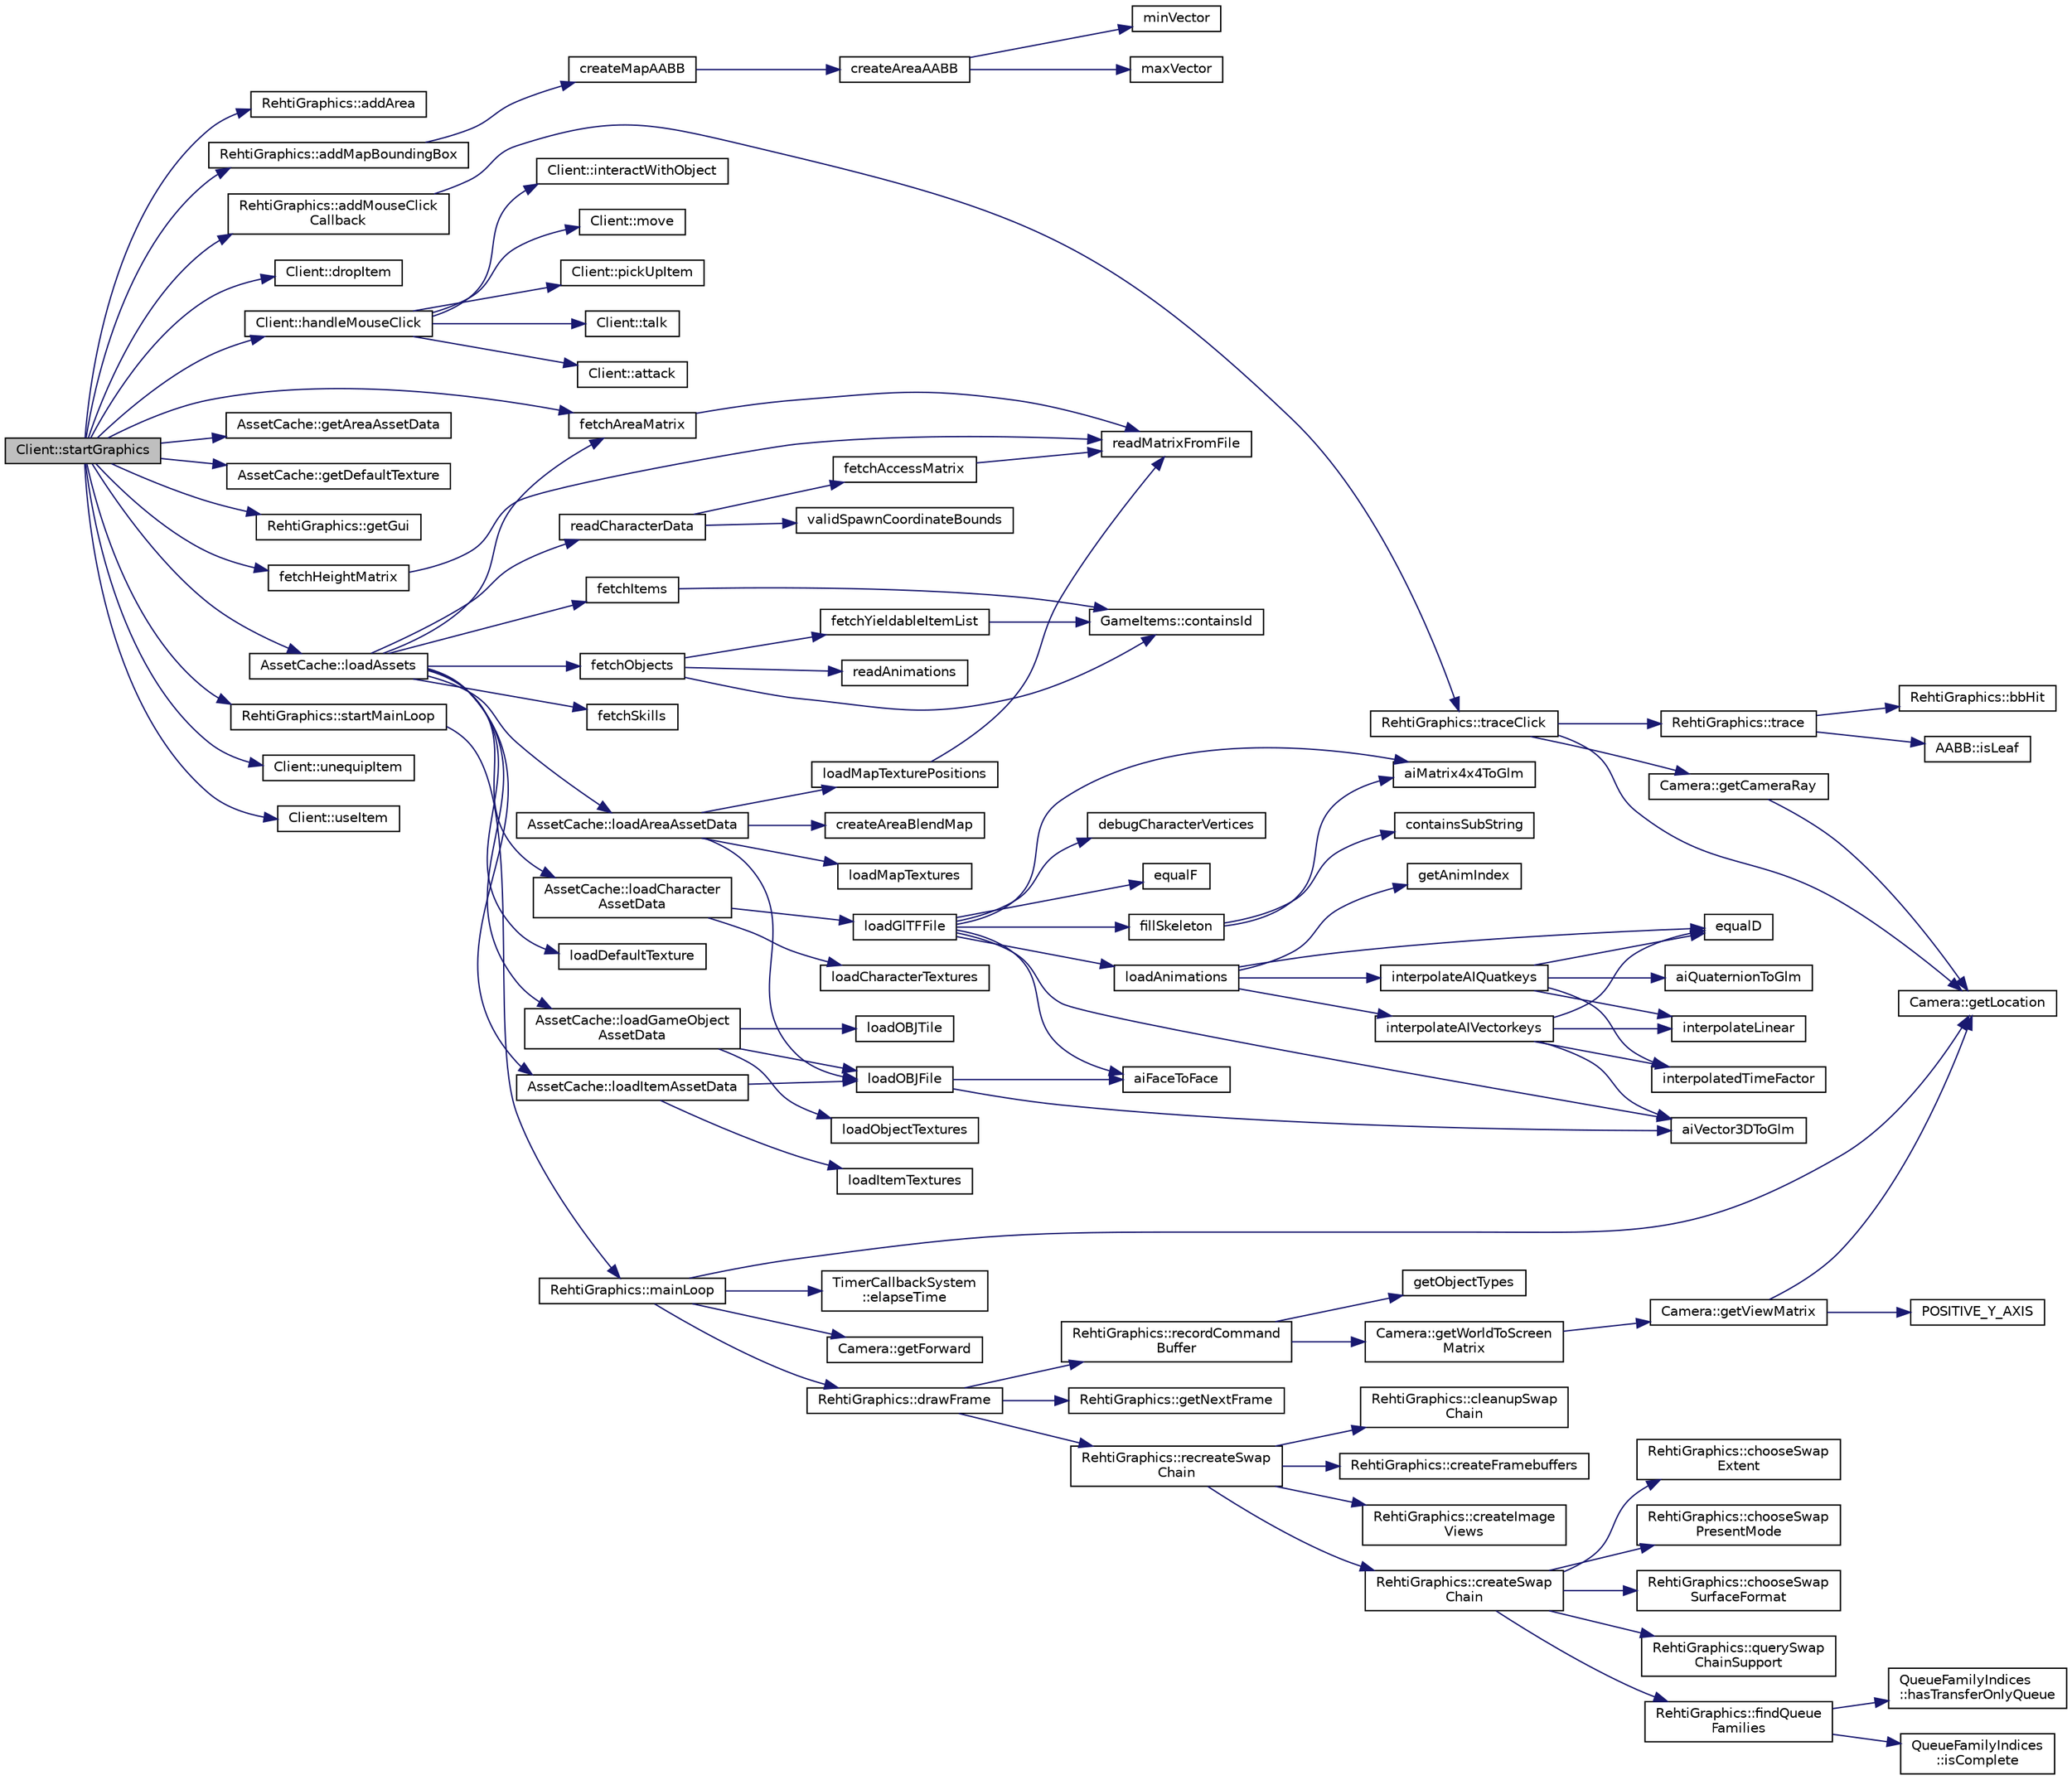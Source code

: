 digraph "Client::startGraphics"
{
 // LATEX_PDF_SIZE
  edge [fontname="Helvetica",fontsize="10",labelfontname="Helvetica",labelfontsize="10"];
  node [fontname="Helvetica",fontsize="10",shape=record];
  rankdir="LR";
  Node1 [label="Client::startGraphics",height=0.2,width=0.4,color="black", fillcolor="grey75", style="filled", fontcolor="black",tooltip="Starts the graphics library."];
  Node1 -> Node2 [color="midnightblue",fontsize="10",style="solid",fontname="Helvetica"];
  Node2 [label="RehtiGraphics::addArea",height=0.2,width=0.4,color="black", fillcolor="white", style="filled",URL="$classRehtiGraphics.html#a1312ef75a7be329c78ff37cd16e7826e",tooltip="Adds an area to the game."];
  Node1 -> Node3 [color="midnightblue",fontsize="10",style="solid",fontname="Helvetica"];
  Node3 [label="RehtiGraphics::addMapBoundingBox",height=0.2,width=0.4,color="black", fillcolor="white", style="filled",URL="$classRehtiGraphics.html#a2a9176b65dedb70b8fa94ce7aea8643a",tooltip="Adds a bounding box for the world map."];
  Node3 -> Node4 [color="midnightblue",fontsize="10",style="solid",fontname="Helvetica"];
  Node4 [label="createMapAABB",height=0.2,width=0.4,color="black", fillcolor="white", style="filled",URL="$AABB_8cpp.html#a84f9fe626856f524cb482bca08c4f2f2",tooltip="Creates a list of AABBs trees for each area in the areaMatrix."];
  Node4 -> Node5 [color="midnightblue",fontsize="10",style="solid",fontname="Helvetica"];
  Node5 [label="createAreaAABB",height=0.2,width=0.4,color="black", fillcolor="white", style="filled",URL="$AABB_8cpp.html#a8673fc5f0b3d4ca8745793df1c907d7e",tooltip="Recursively creates an AABB tree for a single area."];
  Node5 -> Node6 [color="midnightblue",fontsize="10",style="solid",fontname="Helvetica"];
  Node6 [label="maxVector",height=0.2,width=0.4,color="black", fillcolor="white", style="filled",URL="$AABB_8cpp.html#a445c2c3a703ab69e974859af3682b1a5",tooltip="Constructs a maximum vector from two vectors."];
  Node5 -> Node7 [color="midnightblue",fontsize="10",style="solid",fontname="Helvetica"];
  Node7 [label="minVector",height=0.2,width=0.4,color="black", fillcolor="white", style="filled",URL="$AABB_8cpp.html#abc4a6a4eceb21ddd3da0192c2953f865",tooltip="Constructs a minimum vector from two vectors."];
  Node1 -> Node8 [color="midnightblue",fontsize="10",style="solid",fontname="Helvetica"];
  Node8 [label="RehtiGraphics::addMouseClick\lCallback",height=0.2,width=0.4,color="black", fillcolor="white", style="filled",URL="$classRehtiGraphics.html#a3e448f8ad5fd760e066f3be8fd627b48",tooltip="Adds a mouse click callback."];
  Node8 -> Node9 [color="midnightblue",fontsize="10",style="solid",fontname="Helvetica"];
  Node9 [label="RehtiGraphics::traceClick",height=0.2,width=0.4,color="black", fillcolor="white", style="filled",URL="$classRehtiGraphics.html#a1cfaaeadfe98542d6819596175eac875",tooltip="Traces a ray against all bounding boxes, starting with objects, then characters and lastly the map."];
  Node9 -> Node10 [color="midnightblue",fontsize="10",style="solid",fontname="Helvetica"];
  Node10 [label="Camera::getCameraRay",height=0.2,width=0.4,color="black", fillcolor="white", style="filled",URL="$classCamera.html#a36cab1c476d0ebaeb8c9a1f29625345b",tooltip="Returns the camera ray in world space."];
  Node10 -> Node11 [color="midnightblue",fontsize="10",style="solid",fontname="Helvetica"];
  Node11 [label="Camera::getLocation",height=0.2,width=0.4,color="black", fillcolor="white", style="filled",URL="$classCamera.html#aa5786f7090ec3569fa729f10a2e64ce1",tooltip="Returns the location of the camera."];
  Node9 -> Node11 [color="midnightblue",fontsize="10",style="solid",fontname="Helvetica"];
  Node9 -> Node12 [color="midnightblue",fontsize="10",style="solid",fontname="Helvetica"];
  Node12 [label="RehtiGraphics::trace",height=0.2,width=0.4,color="black", fillcolor="white", style="filled",URL="$classRehtiGraphics.html#ad5a1186324dbd1b964c27f8d5397d716",tooltip="Traces a given ray against a given bounding box."];
  Node12 -> Node13 [color="midnightblue",fontsize="10",style="solid",fontname="Helvetica"];
  Node13 [label="RehtiGraphics::bbHit",height=0.2,width=0.4,color="black", fillcolor="white", style="filled",URL="$classRehtiGraphics.html#a4446a14b74fa9d30451ed3136b5b966c",tooltip="Checks whether the given bounding box is hit by the given ray."];
  Node12 -> Node14 [color="midnightblue",fontsize="10",style="solid",fontname="Helvetica"];
  Node14 [label="AABB::isLeaf",height=0.2,width=0.4,color="black", fillcolor="white", style="filled",URL="$structAABB.html#a9ce7b09812f868b80a37f6a7b6c6c899",tooltip=" "];
  Node1 -> Node15 [color="midnightblue",fontsize="10",style="solid",fontname="Helvetica"];
  Node15 [label="Client::dropItem",height=0.2,width=0.4,color="black", fillcolor="white", style="filled",URL="$classClient.html#a7883a1cd2003100d45eae6e670dd7990",tooltip="Send a DropItemMessage for item with given instance id."];
  Node1 -> Node16 [color="midnightblue",fontsize="10",style="solid",fontname="Helvetica"];
  Node16 [label="fetchAreaMatrix",height=0.2,width=0.4,color="black", fillcolor="white", style="filled",URL="$MapReader_8cpp.html#a5f9a1f6a673ebfb7b7fd44bc2e6ef733",tooltip="Loads the area map from the given path."];
  Node16 -> Node17 [color="midnightblue",fontsize="10",style="solid",fontname="Helvetica"];
  Node17 [label="readMatrixFromFile",height=0.2,width=0.4,color="black", fillcolor="white", style="filled",URL="$rehtiLib_2assets_2reader_2src_2Utils_8cpp.html#aabe32cf7f7f2a7f7154cbceaeafb49a6",tooltip="Reads a matrix from a text file. Values should be separated by commas and rows by newlines."];
  Node1 -> Node18 [color="midnightblue",fontsize="10",style="solid",fontname="Helvetica"];
  Node18 [label="fetchHeightMatrix",height=0.2,width=0.4,color="black", fillcolor="white", style="filled",URL="$MapReader_8cpp.html#a2ac7fa2ac999e004c723cd45b861c13c",tooltip="Loads the height map from the given path."];
  Node18 -> Node17 [color="midnightblue",fontsize="10",style="solid",fontname="Helvetica"];
  Node1 -> Node19 [color="midnightblue",fontsize="10",style="solid",fontname="Helvetica"];
  Node19 [label="AssetCache::getAreaAssetData",height=0.2,width=0.4,color="black", fillcolor="white", style="filled",URL="$classAssetCache.html#abdacc168c27b4b62310653593e3e5807",tooltip="Returns the map of area asset data."];
  Node1 -> Node20 [color="midnightblue",fontsize="10",style="solid",fontname="Helvetica"];
  Node20 [label="AssetCache::getDefaultTexture",height=0.2,width=0.4,color="black", fillcolor="white", style="filled",URL="$classAssetCache.html#a68fafbfe086f297006e3ea6fe3def49f",tooltip="Get default texture."];
  Node1 -> Node21 [color="midnightblue",fontsize="10",style="solid",fontname="Helvetica"];
  Node21 [label="RehtiGraphics::getGui",height=0.2,width=0.4,color="black", fillcolor="white", style="filled",URL="$classRehtiGraphics.html#a0b627360419288947984636e806f1d82",tooltip=" "];
  Node1 -> Node22 [color="midnightblue",fontsize="10",style="solid",fontname="Helvetica"];
  Node22 [label="Client::handleMouseClick",height=0.2,width=0.4,color="black", fillcolor="white", style="filled",URL="$classClient.html#a52e1bc60eed13224e0711a1b067d4738",tooltip="Handles a mouse click hit on the graphics window."];
  Node22 -> Node23 [color="midnightblue",fontsize="10",style="solid",fontname="Helvetica"];
  Node23 [label="Client::attack",height=0.2,width=0.4,color="black", fillcolor="white", style="filled",URL="$classClient.html#a4803a7c5331ade167dbea71c01dfe7fb",tooltip="Sends an attack message to the server."];
  Node22 -> Node24 [color="midnightblue",fontsize="10",style="solid",fontname="Helvetica"];
  Node24 [label="Client::interactWithObject",height=0.2,width=0.4,color="black", fillcolor="white", style="filled",URL="$classClient.html#a0dfd50dbe59821fc99489c425d80066b",tooltip="Sends an object interaction message to the server."];
  Node22 -> Node25 [color="midnightblue",fontsize="10",style="solid",fontname="Helvetica"];
  Node25 [label="Client::move",height=0.2,width=0.4,color="black", fillcolor="white", style="filled",URL="$classClient.html#a68216a3e4b0cd1f2f72388f7bcd77bd7",tooltip="Sends a move message to the server."];
  Node22 -> Node26 [color="midnightblue",fontsize="10",style="solid",fontname="Helvetica"];
  Node26 [label="Client::pickUpItem",height=0.2,width=0.4,color="black", fillcolor="white", style="filled",URL="$classClient.html#a488bdfe038fb7b96ce82da0081213f87",tooltip="Sends a PickUpItemMessage to the server."];
  Node22 -> Node27 [color="midnightblue",fontsize="10",style="solid",fontname="Helvetica"];
  Node27 [label="Client::talk",height=0.2,width=0.4,color="black", fillcolor="white", style="filled",URL="$classClient.html#a1bd5853aea615d870a314ef884d8d5a5",tooltip="Send talk message to the server."];
  Node1 -> Node28 [color="midnightblue",fontsize="10",style="solid",fontname="Helvetica"];
  Node28 [label="AssetCache::loadAssets",height=0.2,width=0.4,color="black", fillcolor="white", style="filled",URL="$classAssetCache.html#a65f5a313ec992e8d4fd1212272f404d0",tooltip="Loads all the assets into memory."];
  Node28 -> Node16 [color="midnightblue",fontsize="10",style="solid",fontname="Helvetica"];
  Node28 -> Node29 [color="midnightblue",fontsize="10",style="solid",fontname="Helvetica"];
  Node29 [label="fetchItems",height=0.2,width=0.4,color="black", fillcolor="white", style="filled",URL="$ItemReader_8cpp.html#a286ea81c3d4e57928c83bbdbb69b21ad",tooltip="Reads items defined in the items.json file and returns them as a GameItems struct...."];
  Node29 -> Node30 [color="midnightblue",fontsize="10",style="solid",fontname="Helvetica"];
  Node30 [label="GameItems::containsId",height=0.2,width=0.4,color="black", fillcolor="white", style="filled",URL="$structGameItems.html#aa28c24034d12b17b9f85d9c46d9cb9a1",tooltip=" "];
  Node28 -> Node31 [color="midnightblue",fontsize="10",style="solid",fontname="Helvetica"];
  Node31 [label="fetchObjects",height=0.2,width=0.4,color="black", fillcolor="white", style="filled",URL="$ObjectReader_8cpp.html#ad6b3fd19ac4147a4760304254626b9fb",tooltip="Reads objects defined in the objects.json file and returns them as a GameObjects struct."];
  Node31 -> Node30 [color="midnightblue",fontsize="10",style="solid",fontname="Helvetica"];
  Node31 -> Node32 [color="midnightblue",fontsize="10",style="solid",fontname="Helvetica"];
  Node32 [label="fetchYieldableItemList",height=0.2,width=0.4,color="black", fillcolor="white", style="filled",URL="$ObjectReader_8cpp.html#a6bc2060dc73242d4623b68ae3dd96205",tooltip=" "];
  Node32 -> Node30 [color="midnightblue",fontsize="10",style="solid",fontname="Helvetica"];
  Node31 -> Node33 [color="midnightblue",fontsize="10",style="solid",fontname="Helvetica"];
  Node33 [label="readAnimations",height=0.2,width=0.4,color="black", fillcolor="white", style="filled",URL="$AnimationReader_8cpp.html#acf7a424ee8d40510f3a350fbfa9f282e",tooltip="Reads animations described in JSON file."];
  Node28 -> Node34 [color="midnightblue",fontsize="10",style="solid",fontname="Helvetica"];
  Node34 [label="fetchSkills",height=0.2,width=0.4,color="black", fillcolor="white", style="filled",URL="$SkillReader_8cpp.html#a91ba713ab4fead50c273429c4901350a",tooltip="Fetches the skills from the skills.json file and returns them as a map."];
  Node28 -> Node35 [color="midnightblue",fontsize="10",style="solid",fontname="Helvetica"];
  Node35 [label="AssetCache::loadAreaAssetData",height=0.2,width=0.4,color="black", fillcolor="white", style="filled",URL="$classAssetCache.html#a48a445aae3950de86b925f1c560236cc",tooltip="Loads the map area assets data."];
  Node35 -> Node36 [color="midnightblue",fontsize="10",style="solid",fontname="Helvetica"];
  Node36 [label="createAreaBlendMap",height=0.2,width=0.4,color="black", fillcolor="white", style="filled",URL="$TextureReader_8cpp.html#a71e8e76c67380577371c15e2a86506c9",tooltip="Creates a blend map for one area. Blend map shows which texture is used on each tile."];
  Node35 -> Node37 [color="midnightblue",fontsize="10",style="solid",fontname="Helvetica"];
  Node37 [label="loadMapTexturePositions",height=0.2,width=0.4,color="black", fillcolor="white", style="filled",URL="$TextureReader_8cpp.html#a7f962298cc265201d8af32486a80494a",tooltip="Loads map texture positions. E.g. which tile contains which texture."];
  Node37 -> Node17 [color="midnightblue",fontsize="10",style="solid",fontname="Helvetica"];
  Node35 -> Node38 [color="midnightblue",fontsize="10",style="solid",fontname="Helvetica"];
  Node38 [label="loadMapTextures",height=0.2,width=0.4,color="black", fillcolor="white", style="filled",URL="$TextureReader_8cpp.html#a55f26d9ad46394d9d0dcaa236bf2c9d6",tooltip="Reads all different the map texture files."];
  Node35 -> Node39 [color="midnightblue",fontsize="10",style="solid",fontname="Helvetica"];
  Node39 [label="loadOBJFile",height=0.2,width=0.4,color="black", fillcolor="white", style="filled",URL="$Assimp_8cpp.html#a6f1ebaee5863a79b370bbbeb6be919c5",tooltip="Loads the object from the given path."];
  Node39 -> Node40 [color="midnightblue",fontsize="10",style="solid",fontname="Helvetica"];
  Node40 [label="aiFaceToFace",height=0.2,width=0.4,color="black", fillcolor="white", style="filled",URL="$Assimp_8cpp.html#a7cbf60c3304e9dd0f4aa2171ec35c28f",tooltip="Convert aiFace to RehtiGraphics Face."];
  Node39 -> Node41 [color="midnightblue",fontsize="10",style="solid",fontname="Helvetica"];
  Node41 [label="aiVector3DToGlm",height=0.2,width=0.4,color="black", fillcolor="white", style="filled",URL="$Assimp_8cpp.html#af714162056ba854a84fa8ff6ee9ff516",tooltip="Convert aiVector3D to glm::vec3."];
  Node28 -> Node42 [color="midnightblue",fontsize="10",style="solid",fontname="Helvetica"];
  Node42 [label="AssetCache::loadCharacter\lAssetData",height=0.2,width=0.4,color="black", fillcolor="white", style="filled",URL="$classAssetCache.html#ad9b550b38f4ca4b4d1c5dadd54089ad9",tooltip="Loads the character assets data."];
  Node42 -> Node43 [color="midnightblue",fontsize="10",style="solid",fontname="Helvetica"];
  Node43 [label="loadCharacterTextures",height=0.2,width=0.4,color="black", fillcolor="white", style="filled",URL="$TextureReader_8cpp.html#ae3be27d093f96a2f64474704500ae822",tooltip="Reads all the character's textures into a map (key=filename, value=ImageData)"];
  Node42 -> Node44 [color="midnightblue",fontsize="10",style="solid",fontname="Helvetica"];
  Node44 [label="loadGlTFFile",height=0.2,width=0.4,color="black", fillcolor="white", style="filled",URL="$Assimp_8cpp.html#a815da1a9fca11840a96af6ddd1fafafc",tooltip="Loads the object from the given path."];
  Node44 -> Node40 [color="midnightblue",fontsize="10",style="solid",fontname="Helvetica"];
  Node44 -> Node45 [color="midnightblue",fontsize="10",style="solid",fontname="Helvetica"];
  Node45 [label="aiMatrix4x4ToGlm",height=0.2,width=0.4,color="black", fillcolor="white", style="filled",URL="$Assimp_8cpp.html#aec04d4c1442d730b5dd16bce0b52a876",tooltip="Convert aiMatrix4x4 to glm::mat4."];
  Node44 -> Node41 [color="midnightblue",fontsize="10",style="solid",fontname="Helvetica"];
  Node44 -> Node46 [color="midnightblue",fontsize="10",style="solid",fontname="Helvetica"];
  Node46 [label="debugCharacterVertices",height=0.2,width=0.4,color="black", fillcolor="white", style="filled",URL="$Assimp_8cpp.html#ac7d1323db3bfb183d6e70fab3f431ed6",tooltip="Prints out faulty vertices."];
  Node44 -> Node47 [color="midnightblue",fontsize="10",style="solid",fontname="Helvetica"];
  Node47 [label="equalF",height=0.2,width=0.4,color="black", fillcolor="white", style="filled",URL="$Assimp_8cpp.html#a34a35189f1598429dc9003c820683963",tooltip=" "];
  Node44 -> Node48 [color="midnightblue",fontsize="10",style="solid",fontname="Helvetica"];
  Node48 [label="fillSkeleton",height=0.2,width=0.4,color="black", fillcolor="white", style="filled",URL="$Assimp_8cpp.html#af47dad6267e81004b88347e762a705e6",tooltip="Fills the given vectors with hierarchy and bone data."];
  Node48 -> Node45 [color="midnightblue",fontsize="10",style="solid",fontname="Helvetica"];
  Node48 -> Node49 [color="midnightblue",fontsize="10",style="solid",fontname="Helvetica"];
  Node49 [label="containsSubString",height=0.2,width=0.4,color="black", fillcolor="white", style="filled",URL="$Assimp_8cpp.html#a2053055d0e1b287a09d0bd479030df01",tooltip=" "];
  Node44 -> Node50 [color="midnightblue",fontsize="10",style="solid",fontname="Helvetica"];
  Node50 [label="loadAnimations",height=0.2,width=0.4,color="black", fillcolor="white", style="filled",URL="$Assimp_8cpp.html#acb65074d785be3958ddb16a3865228d3",tooltip="Loads animations from the given scene."];
  Node50 -> Node51 [color="midnightblue",fontsize="10",style="solid",fontname="Helvetica"];
  Node51 [label="equalD",height=0.2,width=0.4,color="black", fillcolor="white", style="filled",URL="$Assimp_8cpp.html#a49f04ae968a1677ced2c91be115ea8dc",tooltip=" "];
  Node50 -> Node52 [color="midnightblue",fontsize="10",style="solid",fontname="Helvetica"];
  Node52 [label="getAnimIndex",height=0.2,width=0.4,color="black", fillcolor="white", style="filled",URL="$BasicTypes_8hpp.html#abeaa9e402d6a6f63c932da7fa203c38c",tooltip=" "];
  Node50 -> Node53 [color="midnightblue",fontsize="10",style="solid",fontname="Helvetica"];
  Node53 [label="interpolateAIQuatkeys",height=0.2,width=0.4,color="black", fillcolor="white", style="filled",URL="$Assimp_8cpp.html#ab9ddfd5d96ddb6ab2180134628abcf3b",tooltip=" "];
  Node53 -> Node54 [color="midnightblue",fontsize="10",style="solid",fontname="Helvetica"];
  Node54 [label="aiQuaternionToGlm",height=0.2,width=0.4,color="black", fillcolor="white", style="filled",URL="$Assimp_8cpp.html#a82d60c84bd6e80bf366a651cd18fb805",tooltip="Convert aiQuaternion to glm::quat."];
  Node53 -> Node51 [color="midnightblue",fontsize="10",style="solid",fontname="Helvetica"];
  Node53 -> Node55 [color="midnightblue",fontsize="10",style="solid",fontname="Helvetica"];
  Node55 [label="interpolatedTimeFactor",height=0.2,width=0.4,color="black", fillcolor="white", style="filled",URL="$Assimp_8cpp.html#a3cf31b63f2461c3970db4c1977c7d4bc",tooltip=" "];
  Node53 -> Node56 [color="midnightblue",fontsize="10",style="solid",fontname="Helvetica"];
  Node56 [label="interpolateLinear",height=0.2,width=0.4,color="black", fillcolor="white", style="filled",URL="$Assimp_8cpp.html#a83b6795b8d851b9bee5e289c2759b108",tooltip=" "];
  Node50 -> Node57 [color="midnightblue",fontsize="10",style="solid",fontname="Helvetica"];
  Node57 [label="interpolateAIVectorkeys",height=0.2,width=0.4,color="black", fillcolor="white", style="filled",URL="$Assimp_8cpp.html#ab1d32709e6bd0b18a804efcc942fea3c",tooltip=" "];
  Node57 -> Node41 [color="midnightblue",fontsize="10",style="solid",fontname="Helvetica"];
  Node57 -> Node51 [color="midnightblue",fontsize="10",style="solid",fontname="Helvetica"];
  Node57 -> Node55 [color="midnightblue",fontsize="10",style="solid",fontname="Helvetica"];
  Node57 -> Node56 [color="midnightblue",fontsize="10",style="solid",fontname="Helvetica"];
  Node28 -> Node58 [color="midnightblue",fontsize="10",style="solid",fontname="Helvetica"];
  Node58 [label="loadDefaultTexture",height=0.2,width=0.4,color="black", fillcolor="white", style="filled",URL="$TextureReader_8cpp.html#a22d2c1121be24c9a32b40cd08e13a1b2",tooltip="Loads default texture into memory."];
  Node28 -> Node59 [color="midnightblue",fontsize="10",style="solid",fontname="Helvetica"];
  Node59 [label="AssetCache::loadGameObject\lAssetData",height=0.2,width=0.4,color="black", fillcolor="white", style="filled",URL="$classAssetCache.html#acd699db149530b94fd54b52cc9047967",tooltip="Loads the game object assets data."];
  Node59 -> Node60 [color="midnightblue",fontsize="10",style="solid",fontname="Helvetica"];
  Node60 [label="loadObjectTextures",height=0.2,width=0.4,color="black", fillcolor="white", style="filled",URL="$TextureReader_8cpp.html#adb1dab8a49890c1b2f5a9284ce96cf1e",tooltip="Reads all the object's textures + character textures into a map (key=filename, value=ImageData)"];
  Node59 -> Node39 [color="midnightblue",fontsize="10",style="solid",fontname="Helvetica"];
  Node59 -> Node61 [color="midnightblue",fontsize="10",style="solid",fontname="Helvetica"];
  Node61 [label="loadOBJTile",height=0.2,width=0.4,color="black", fillcolor="white", style="filled",URL="$Assimp_8cpp.html#a647777c148522f88db2c6cbb4a398039",tooltip="Loads a double sided tile object."];
  Node28 -> Node62 [color="midnightblue",fontsize="10",style="solid",fontname="Helvetica"];
  Node62 [label="AssetCache::loadItemAssetData",height=0.2,width=0.4,color="black", fillcolor="white", style="filled",URL="$classAssetCache.html#abda1d5aaa6bafdccb3fc7619c8096d88",tooltip="Loads the item assets data."];
  Node62 -> Node63 [color="midnightblue",fontsize="10",style="solid",fontname="Helvetica"];
  Node63 [label="loadItemTextures",height=0.2,width=0.4,color="black", fillcolor="white", style="filled",URL="$TextureReader_8cpp.html#aab95b589b7d0b99042485c8496696635",tooltip="Reads all the item object textures and item icons into a map (key=filename, value=ImageData)"];
  Node62 -> Node39 [color="midnightblue",fontsize="10",style="solid",fontname="Helvetica"];
  Node28 -> Node64 [color="midnightblue",fontsize="10",style="solid",fontname="Helvetica"];
  Node64 [label="readCharacterData",height=0.2,width=0.4,color="black", fillcolor="white", style="filled",URL="$CharacterReader_8cpp.html#a30723b62eb00af0495c7e19e633d9b5a",tooltip="Reads the character data from JSON file."];
  Node64 -> Node65 [color="midnightblue",fontsize="10",style="solid",fontname="Helvetica"];
  Node65 [label="fetchAccessMatrix",height=0.2,width=0.4,color="black", fillcolor="white", style="filled",URL="$MapReader_8cpp.html#a54309908b24ddb8124bb51147ed4ce35",tooltip="Loads the access map from the given path."];
  Node65 -> Node17 [color="midnightblue",fontsize="10",style="solid",fontname="Helvetica"];
  Node64 -> Node66 [color="midnightblue",fontsize="10",style="solid",fontname="Helvetica"];
  Node66 [label="validSpawnCoordinateBounds",height=0.2,width=0.4,color="black", fillcolor="white", style="filled",URL="$CharacterReader_8cpp.html#a56581b803e4cb4205c729df269203a3f",tooltip="Check if SpawnCoordinateBounds is valid. Throws error if not."];
  Node1 -> Node67 [color="midnightblue",fontsize="10",style="solid",fontname="Helvetica"];
  Node67 [label="RehtiGraphics::startMainLoop",height=0.2,width=0.4,color="black", fillcolor="white", style="filled",URL="$classRehtiGraphics.html#aba5f89e9dc6f91cfef79f525151a067d",tooltip="Starts a rendering loop until the window is closed."];
  Node67 -> Node68 [color="midnightblue",fontsize="10",style="solid",fontname="Helvetica"];
  Node68 [label="RehtiGraphics::mainLoop",height=0.2,width=0.4,color="black", fillcolor="white", style="filled",URL="$classRehtiGraphics.html#a82d71e93dd76cde425cc34df93cf4723",tooltip="Loops, polls events and draws frames."];
  Node68 -> Node69 [color="midnightblue",fontsize="10",style="solid",fontname="Helvetica"];
  Node69 [label="RehtiGraphics::drawFrame",height=0.2,width=0.4,color="black", fillcolor="white", style="filled",URL="$classRehtiGraphics.html#ac049915f0d6b38117ece68d74eaec027",tooltip="Draws a frame and records the previous frame time."];
  Node69 -> Node70 [color="midnightblue",fontsize="10",style="solid",fontname="Helvetica"];
  Node70 [label="RehtiGraphics::getNextFrame",height=0.2,width=0.4,color="black", fillcolor="white", style="filled",URL="$classRehtiGraphics.html#a06f4b52d37e0e9b7adb86d8e724ba1f0",tooltip="Returns the index of the next frame."];
  Node69 -> Node71 [color="midnightblue",fontsize="10",style="solid",fontname="Helvetica"];
  Node71 [label="RehtiGraphics::recordCommand\lBuffer",height=0.2,width=0.4,color="black", fillcolor="white", style="filled",URL="$classRehtiGraphics.html#a6ce071a893e0edc43841a8d0c01700ed",tooltip="Records the command buffer."];
  Node71 -> Node72 [color="midnightblue",fontsize="10",style="solid",fontname="Helvetica"];
  Node72 [label="getObjectTypes",height=0.2,width=0.4,color="black", fillcolor="white", style="filled",URL="$BasicTypes_8hpp.html#ad436010e95d51ba6cac7b17355b1f26b",tooltip=" "];
  Node71 -> Node73 [color="midnightblue",fontsize="10",style="solid",fontname="Helvetica"];
  Node73 [label="Camera::getWorldToScreen\lMatrix",height=0.2,width=0.4,color="black", fillcolor="white", style="filled",URL="$classCamera.html#a1d263c318c088257b74934d93b9e3a78",tooltip="Returns the world to screen matrix."];
  Node73 -> Node74 [color="midnightblue",fontsize="10",style="solid",fontname="Helvetica"];
  Node74 [label="Camera::getViewMatrix",height=0.2,width=0.4,color="black", fillcolor="white", style="filled",URL="$classCamera.html#a2f90e661a78172675ca06ea69667b531",tooltip="Returns the view matrix of the camera, which is the inverse of the model matrix of the camera...."];
  Node74 -> Node11 [color="midnightblue",fontsize="10",style="solid",fontname="Helvetica"];
  Node74 -> Node75 [color="midnightblue",fontsize="10",style="solid",fontname="Helvetica"];
  Node75 [label="POSITIVE_Y_AXIS",height=0.2,width=0.4,color="black", fillcolor="white", style="filled",URL="$Camera_8hpp.html#ab03bb87e5fba3bc2067ea684738a2748",tooltip=" "];
  Node69 -> Node76 [color="midnightblue",fontsize="10",style="solid",fontname="Helvetica"];
  Node76 [label="RehtiGraphics::recreateSwap\lChain",height=0.2,width=0.4,color="black", fillcolor="white", style="filled",URL="$classRehtiGraphics.html#a203320e8973b2886132afadb3e2dd7f9",tooltip="Recreates the swapchain."];
  Node76 -> Node77 [color="midnightblue",fontsize="10",style="solid",fontname="Helvetica"];
  Node77 [label="RehtiGraphics::cleanupSwap\lChain",height=0.2,width=0.4,color="black", fillcolor="white", style="filled",URL="$classRehtiGraphics.html#a1cd5f2629ff675d6c0596aef87192fab",tooltip="Cleans up swapchain related resources. This function is used for easier recreation of the swap chain."];
  Node76 -> Node78 [color="midnightblue",fontsize="10",style="solid",fontname="Helvetica"];
  Node78 [label="RehtiGraphics::createFramebuffers",height=0.2,width=0.4,color="black", fillcolor="white", style="filled",URL="$classRehtiGraphics.html#a7713292234071d8a2ce195f75fb04cd8",tooltip="Creates the framebuffers."];
  Node76 -> Node79 [color="midnightblue",fontsize="10",style="solid",fontname="Helvetica"];
  Node79 [label="RehtiGraphics::createImage\lViews",height=0.2,width=0.4,color="black", fillcolor="white", style="filled",URL="$classRehtiGraphics.html#a627450c10409454e21a1e5c7ce28130d",tooltip="Creates the image views."];
  Node76 -> Node80 [color="midnightblue",fontsize="10",style="solid",fontname="Helvetica"];
  Node80 [label="RehtiGraphics::createSwap\lChain",height=0.2,width=0.4,color="black", fillcolor="white", style="filled",URL="$classRehtiGraphics.html#a2c18492cbece076acf3d35ddd1b5d7cb",tooltip="Creates the swapchain."];
  Node80 -> Node81 [color="midnightblue",fontsize="10",style="solid",fontname="Helvetica"];
  Node81 [label="RehtiGraphics::chooseSwap\lExtent",height=0.2,width=0.4,color="black", fillcolor="white", style="filled",URL="$classRehtiGraphics.html#a75ec64c97d7fe08381b9afc797a0e250",tooltip="Chooses a swap extent based on the provided capabilities."];
  Node80 -> Node82 [color="midnightblue",fontsize="10",style="solid",fontname="Helvetica"];
  Node82 [label="RehtiGraphics::chooseSwap\lPresentMode",height=0.2,width=0.4,color="black", fillcolor="white", style="filled",URL="$classRehtiGraphics.html#af2d71b2ee66f2987bed675ca104cf7e0",tooltip="Chooses a present mode."];
  Node80 -> Node83 [color="midnightblue",fontsize="10",style="solid",fontname="Helvetica"];
  Node83 [label="RehtiGraphics::chooseSwap\lSurfaceFormat",height=0.2,width=0.4,color="black", fillcolor="white", style="filled",URL="$classRehtiGraphics.html#ac81329a7ed71287a2632b0a17667938c",tooltip="Chooses a surface format."];
  Node80 -> Node84 [color="midnightblue",fontsize="10",style="solid",fontname="Helvetica"];
  Node84 [label="RehtiGraphics::findQueue\lFamilies",height=0.2,width=0.4,color="black", fillcolor="white", style="filled",URL="$classRehtiGraphics.html#a4153cb9e66212ea84f6e702fc1a331fc",tooltip="Looks for queue families."];
  Node84 -> Node85 [color="midnightblue",fontsize="10",style="solid",fontname="Helvetica"];
  Node85 [label="QueueFamilyIndices\l::hasTransferOnlyQueue",height=0.2,width=0.4,color="black", fillcolor="white", style="filled",URL="$structQueueFamilyIndices.html#a9ea89d103d736bcfbfde0cb19d973e4a",tooltip=" "];
  Node84 -> Node86 [color="midnightblue",fontsize="10",style="solid",fontname="Helvetica"];
  Node86 [label="QueueFamilyIndices\l::isComplete",height=0.2,width=0.4,color="black", fillcolor="white", style="filled",URL="$structQueueFamilyIndices.html#a652cdfabe4719ae21a701e77d57e7899",tooltip=" "];
  Node80 -> Node87 [color="midnightblue",fontsize="10",style="solid",fontname="Helvetica"];
  Node87 [label="RehtiGraphics::querySwap\lChainSupport",height=0.2,width=0.4,color="black", fillcolor="white", style="filled",URL="$classRehtiGraphics.html#a24a0247a5de37828a58de2cc93f27fb0",tooltip="Looks for swapchain support."];
  Node68 -> Node88 [color="midnightblue",fontsize="10",style="solid",fontname="Helvetica"];
  Node88 [label="TimerCallbackSystem\l::elapseTime",height=0.2,width=0.4,color="black", fillcolor="white", style="filled",URL="$classTimerCallbackSystem.html#a887d675b42267d0775fa9ac6121191d6",tooltip="Elapses time by the given delta time, meaning calling the callbacks with the given delta time."];
  Node68 -> Node89 [color="midnightblue",fontsize="10",style="solid",fontname="Helvetica"];
  Node89 [label="Camera::getForward",height=0.2,width=0.4,color="black", fillcolor="white", style="filled",URL="$classCamera.html#ae44d552243a7b430e94ed9e70adcf07b",tooltip="Returns the forward direction of the camera."];
  Node68 -> Node11 [color="midnightblue",fontsize="10",style="solid",fontname="Helvetica"];
  Node1 -> Node90 [color="midnightblue",fontsize="10",style="solid",fontname="Helvetica"];
  Node90 [label="Client::unequipItem",height=0.2,width=0.4,color="black", fillcolor="white", style="filled",URL="$classClient.html#a5e89bfa822c4f41d5a8f8d4a1269311a",tooltip="Send a UnequipMessage for item with given instance id."];
  Node1 -> Node91 [color="midnightblue",fontsize="10",style="solid",fontname="Helvetica"];
  Node91 [label="Client::useItem",height=0.2,width=0.4,color="black", fillcolor="white", style="filled",URL="$classClient.html#a4ab2c62c905b79659c11a276c24dc2a2",tooltip="Send a UseItemMessage for item with given instance id."];
}
